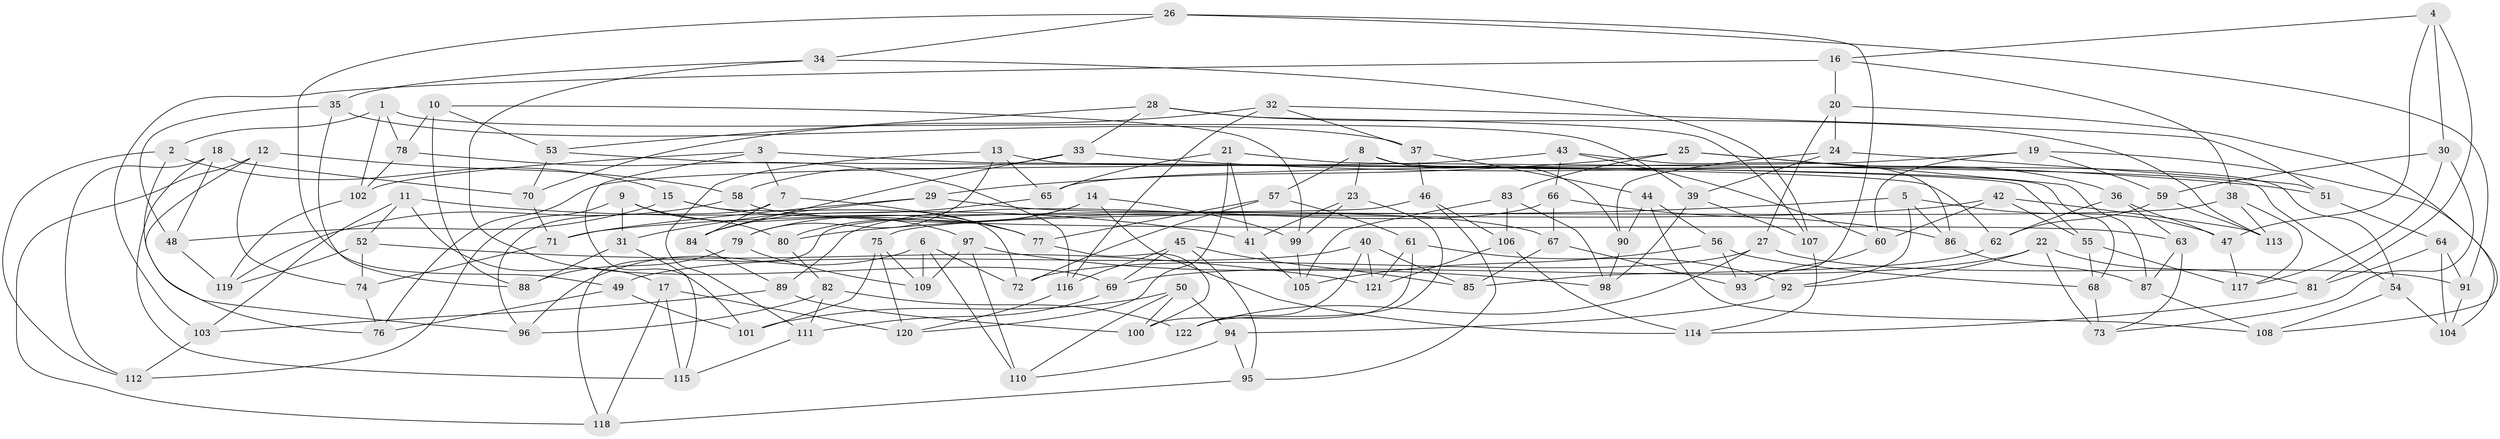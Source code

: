 // Generated by graph-tools (version 1.1) at 2025/50/03/09/25 03:50:44]
// undirected, 122 vertices, 244 edges
graph export_dot {
graph [start="1"]
  node [color=gray90,style=filled];
  1;
  2;
  3;
  4;
  5;
  6;
  7;
  8;
  9;
  10;
  11;
  12;
  13;
  14;
  15;
  16;
  17;
  18;
  19;
  20;
  21;
  22;
  23;
  24;
  25;
  26;
  27;
  28;
  29;
  30;
  31;
  32;
  33;
  34;
  35;
  36;
  37;
  38;
  39;
  40;
  41;
  42;
  43;
  44;
  45;
  46;
  47;
  48;
  49;
  50;
  51;
  52;
  53;
  54;
  55;
  56;
  57;
  58;
  59;
  60;
  61;
  62;
  63;
  64;
  65;
  66;
  67;
  68;
  69;
  70;
  71;
  72;
  73;
  74;
  75;
  76;
  77;
  78;
  79;
  80;
  81;
  82;
  83;
  84;
  85;
  86;
  87;
  88;
  89;
  90;
  91;
  92;
  93;
  94;
  95;
  96;
  97;
  98;
  99;
  100;
  101;
  102;
  103;
  104;
  105;
  106;
  107;
  108;
  109;
  110;
  111;
  112;
  113;
  114;
  115;
  116;
  117;
  118;
  119;
  120;
  121;
  122;
  1 -- 39;
  1 -- 102;
  1 -- 2;
  1 -- 78;
  2 -- 15;
  2 -- 96;
  2 -- 112;
  3 -- 102;
  3 -- 55;
  3 -- 101;
  3 -- 7;
  4 -- 30;
  4 -- 47;
  4 -- 81;
  4 -- 16;
  5 -- 80;
  5 -- 92;
  5 -- 86;
  5 -- 47;
  6 -- 72;
  6 -- 109;
  6 -- 96;
  6 -- 110;
  7 -- 84;
  7 -- 77;
  7 -- 96;
  8 -- 23;
  8 -- 54;
  8 -- 57;
  8 -- 90;
  9 -- 112;
  9 -- 80;
  9 -- 31;
  9 -- 97;
  10 -- 78;
  10 -- 99;
  10 -- 53;
  10 -- 88;
  11 -- 103;
  11 -- 17;
  11 -- 41;
  11 -- 52;
  12 -- 76;
  12 -- 74;
  12 -- 118;
  12 -- 58;
  13 -- 79;
  13 -- 65;
  13 -- 68;
  13 -- 111;
  14 -- 114;
  14 -- 99;
  14 -- 79;
  14 -- 80;
  15 -- 48;
  15 -- 77;
  15 -- 72;
  16 -- 38;
  16 -- 103;
  16 -- 20;
  17 -- 118;
  17 -- 120;
  17 -- 115;
  18 -- 48;
  18 -- 70;
  18 -- 115;
  18 -- 112;
  19 -- 65;
  19 -- 104;
  19 -- 59;
  19 -- 60;
  20 -- 108;
  20 -- 27;
  20 -- 24;
  21 -- 120;
  21 -- 54;
  21 -- 41;
  21 -- 65;
  22 -- 92;
  22 -- 81;
  22 -- 73;
  22 -- 69;
  23 -- 122;
  23 -- 99;
  23 -- 41;
  24 -- 90;
  24 -- 39;
  24 -- 51;
  25 -- 29;
  25 -- 36;
  25 -- 87;
  25 -- 83;
  26 -- 93;
  26 -- 34;
  26 -- 91;
  26 -- 49;
  27 -- 72;
  27 -- 91;
  27 -- 122;
  28 -- 53;
  28 -- 33;
  28 -- 107;
  28 -- 113;
  29 -- 67;
  29 -- 31;
  29 -- 71;
  30 -- 73;
  30 -- 117;
  30 -- 59;
  31 -- 88;
  31 -- 115;
  32 -- 116;
  32 -- 37;
  32 -- 51;
  32 -- 70;
  33 -- 51;
  33 -- 84;
  33 -- 58;
  34 -- 107;
  34 -- 35;
  34 -- 69;
  35 -- 48;
  35 -- 88;
  35 -- 37;
  36 -- 62;
  36 -- 47;
  36 -- 63;
  37 -- 44;
  37 -- 46;
  38 -- 75;
  38 -- 117;
  38 -- 113;
  39 -- 107;
  39 -- 98;
  40 -- 85;
  40 -- 49;
  40 -- 122;
  40 -- 121;
  41 -- 105;
  42 -- 60;
  42 -- 113;
  42 -- 71;
  42 -- 55;
  43 -- 86;
  43 -- 60;
  43 -- 66;
  43 -- 76;
  44 -- 90;
  44 -- 56;
  44 -- 108;
  45 -- 69;
  45 -- 116;
  45 -- 95;
  45 -- 85;
  46 -- 95;
  46 -- 106;
  46 -- 118;
  47 -- 117;
  48 -- 119;
  49 -- 76;
  49 -- 101;
  50 -- 100;
  50 -- 110;
  50 -- 94;
  50 -- 101;
  51 -- 64;
  52 -- 121;
  52 -- 119;
  52 -- 74;
  53 -- 62;
  53 -- 70;
  54 -- 108;
  54 -- 104;
  55 -- 117;
  55 -- 68;
  56 -- 93;
  56 -- 68;
  56 -- 105;
  57 -- 72;
  57 -- 77;
  57 -- 61;
  58 -- 119;
  58 -- 63;
  59 -- 62;
  59 -- 113;
  60 -- 93;
  61 -- 92;
  61 -- 121;
  61 -- 100;
  62 -- 85;
  63 -- 87;
  63 -- 73;
  64 -- 91;
  64 -- 104;
  64 -- 81;
  65 -- 84;
  66 -- 67;
  66 -- 89;
  66 -- 86;
  67 -- 85;
  67 -- 93;
  68 -- 73;
  69 -- 111;
  70 -- 71;
  71 -- 74;
  74 -- 76;
  75 -- 120;
  75 -- 101;
  75 -- 109;
  77 -- 100;
  78 -- 102;
  78 -- 116;
  79 -- 88;
  79 -- 109;
  80 -- 82;
  81 -- 114;
  82 -- 111;
  82 -- 96;
  82 -- 122;
  83 -- 105;
  83 -- 98;
  83 -- 106;
  84 -- 89;
  86 -- 87;
  87 -- 108;
  89 -- 100;
  89 -- 103;
  90 -- 98;
  91 -- 104;
  92 -- 94;
  94 -- 95;
  94 -- 110;
  95 -- 118;
  97 -- 98;
  97 -- 110;
  97 -- 109;
  99 -- 105;
  102 -- 119;
  103 -- 112;
  106 -- 114;
  106 -- 121;
  107 -- 114;
  111 -- 115;
  116 -- 120;
}
